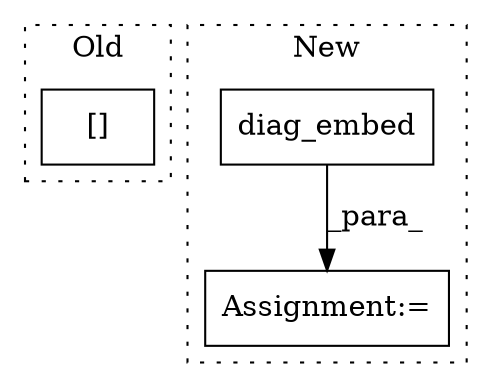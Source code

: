 digraph G {
subgraph cluster0 {
1 [label="[]" a="2" s="1702,1742" l="10,2" shape="box"];
label = "Old";
style="dotted";
}
subgraph cluster1 {
2 [label="diag_embed" a="32" s="1790,1820" l="11,1" shape="box"];
3 [label="Assignment:=" a="7" s="1783" l="1" shape="box"];
label = "New";
style="dotted";
}
2 -> 3 [label="_para_"];
}